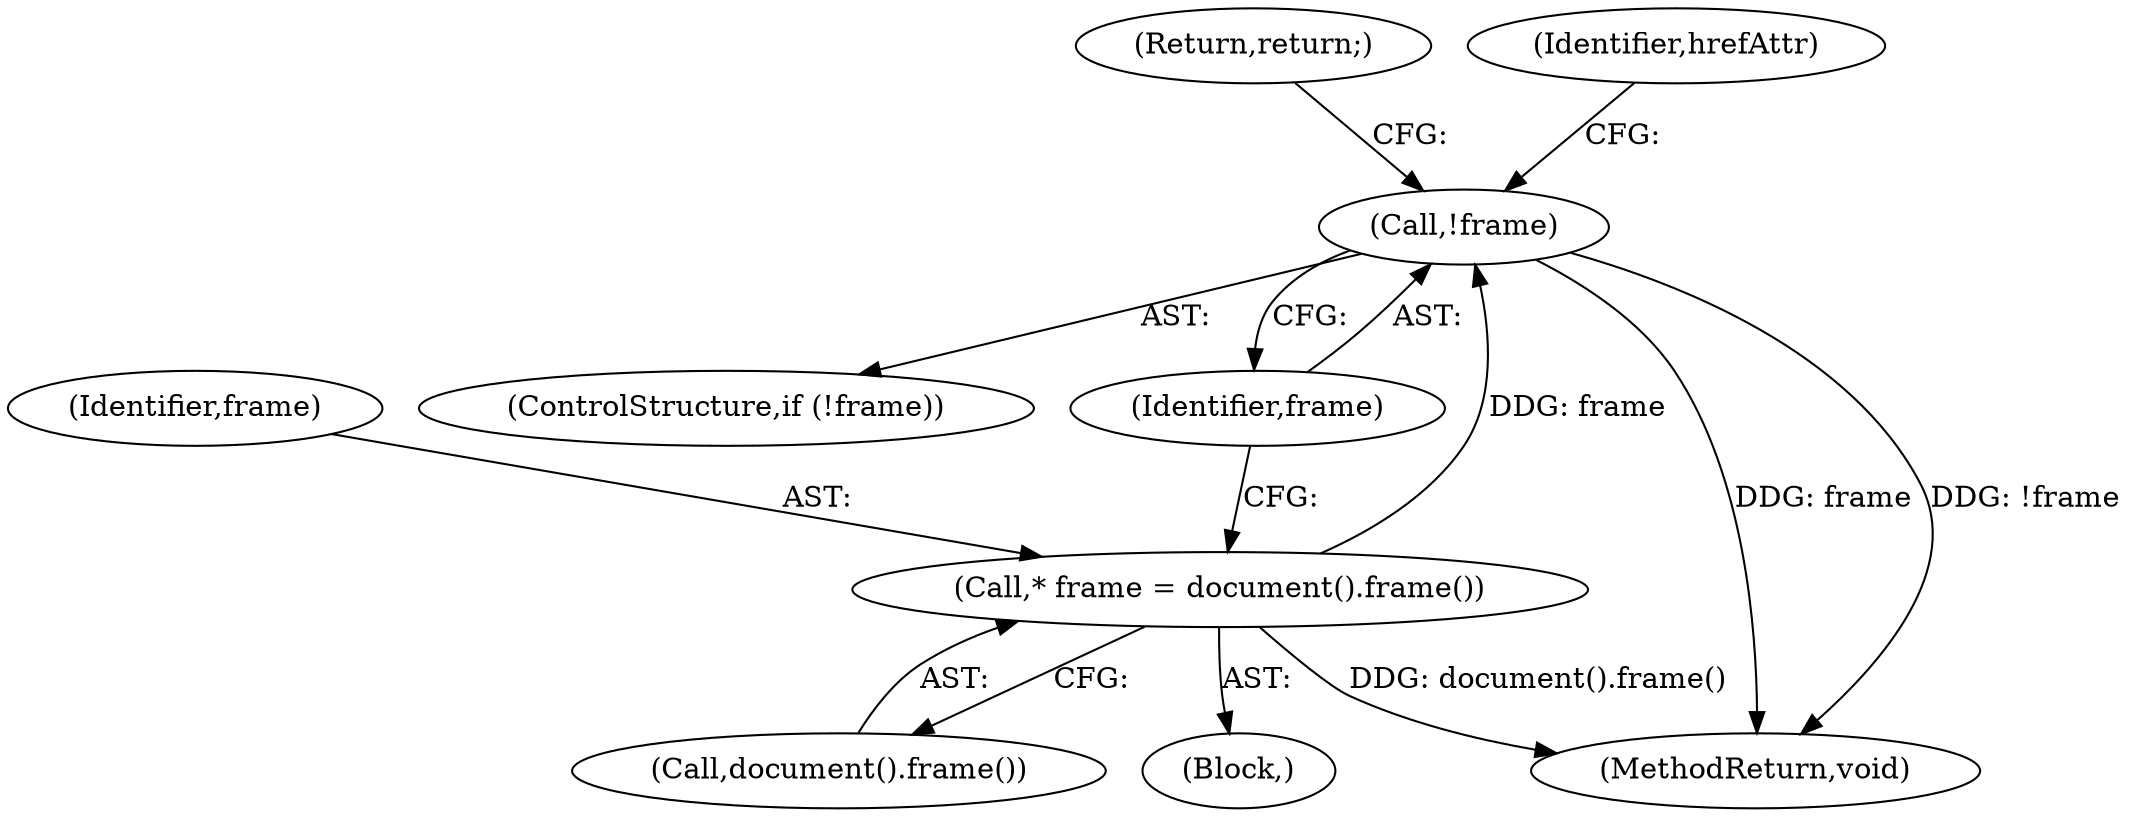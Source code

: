 digraph "0_Chrome_1948aefa8901dca0ccb993753fca00b15d2a6e25@pointer" {
"1000111" [label="(Call,!frame)"];
"1000107" [label="(Call,* frame = document().frame())"];
"1000113" [label="(Return,return;)"];
"1000104" [label="(Block,)"];
"1000108" [label="(Identifier,frame)"];
"1000107" [label="(Call,* frame = document().frame())"];
"1000110" [label="(ControlStructure,if (!frame))"];
"1000112" [label="(Identifier,frame)"];
"1000202" [label="(MethodReturn,void)"];
"1000118" [label="(Identifier,hrefAttr)"];
"1000111" [label="(Call,!frame)"];
"1000109" [label="(Call,document().frame())"];
"1000111" -> "1000110"  [label="AST: "];
"1000111" -> "1000112"  [label="CFG: "];
"1000112" -> "1000111"  [label="AST: "];
"1000113" -> "1000111"  [label="CFG: "];
"1000118" -> "1000111"  [label="CFG: "];
"1000111" -> "1000202"  [label="DDG: frame"];
"1000111" -> "1000202"  [label="DDG: !frame"];
"1000107" -> "1000111"  [label="DDG: frame"];
"1000107" -> "1000104"  [label="AST: "];
"1000107" -> "1000109"  [label="CFG: "];
"1000108" -> "1000107"  [label="AST: "];
"1000109" -> "1000107"  [label="AST: "];
"1000112" -> "1000107"  [label="CFG: "];
"1000107" -> "1000202"  [label="DDG: document().frame()"];
}
